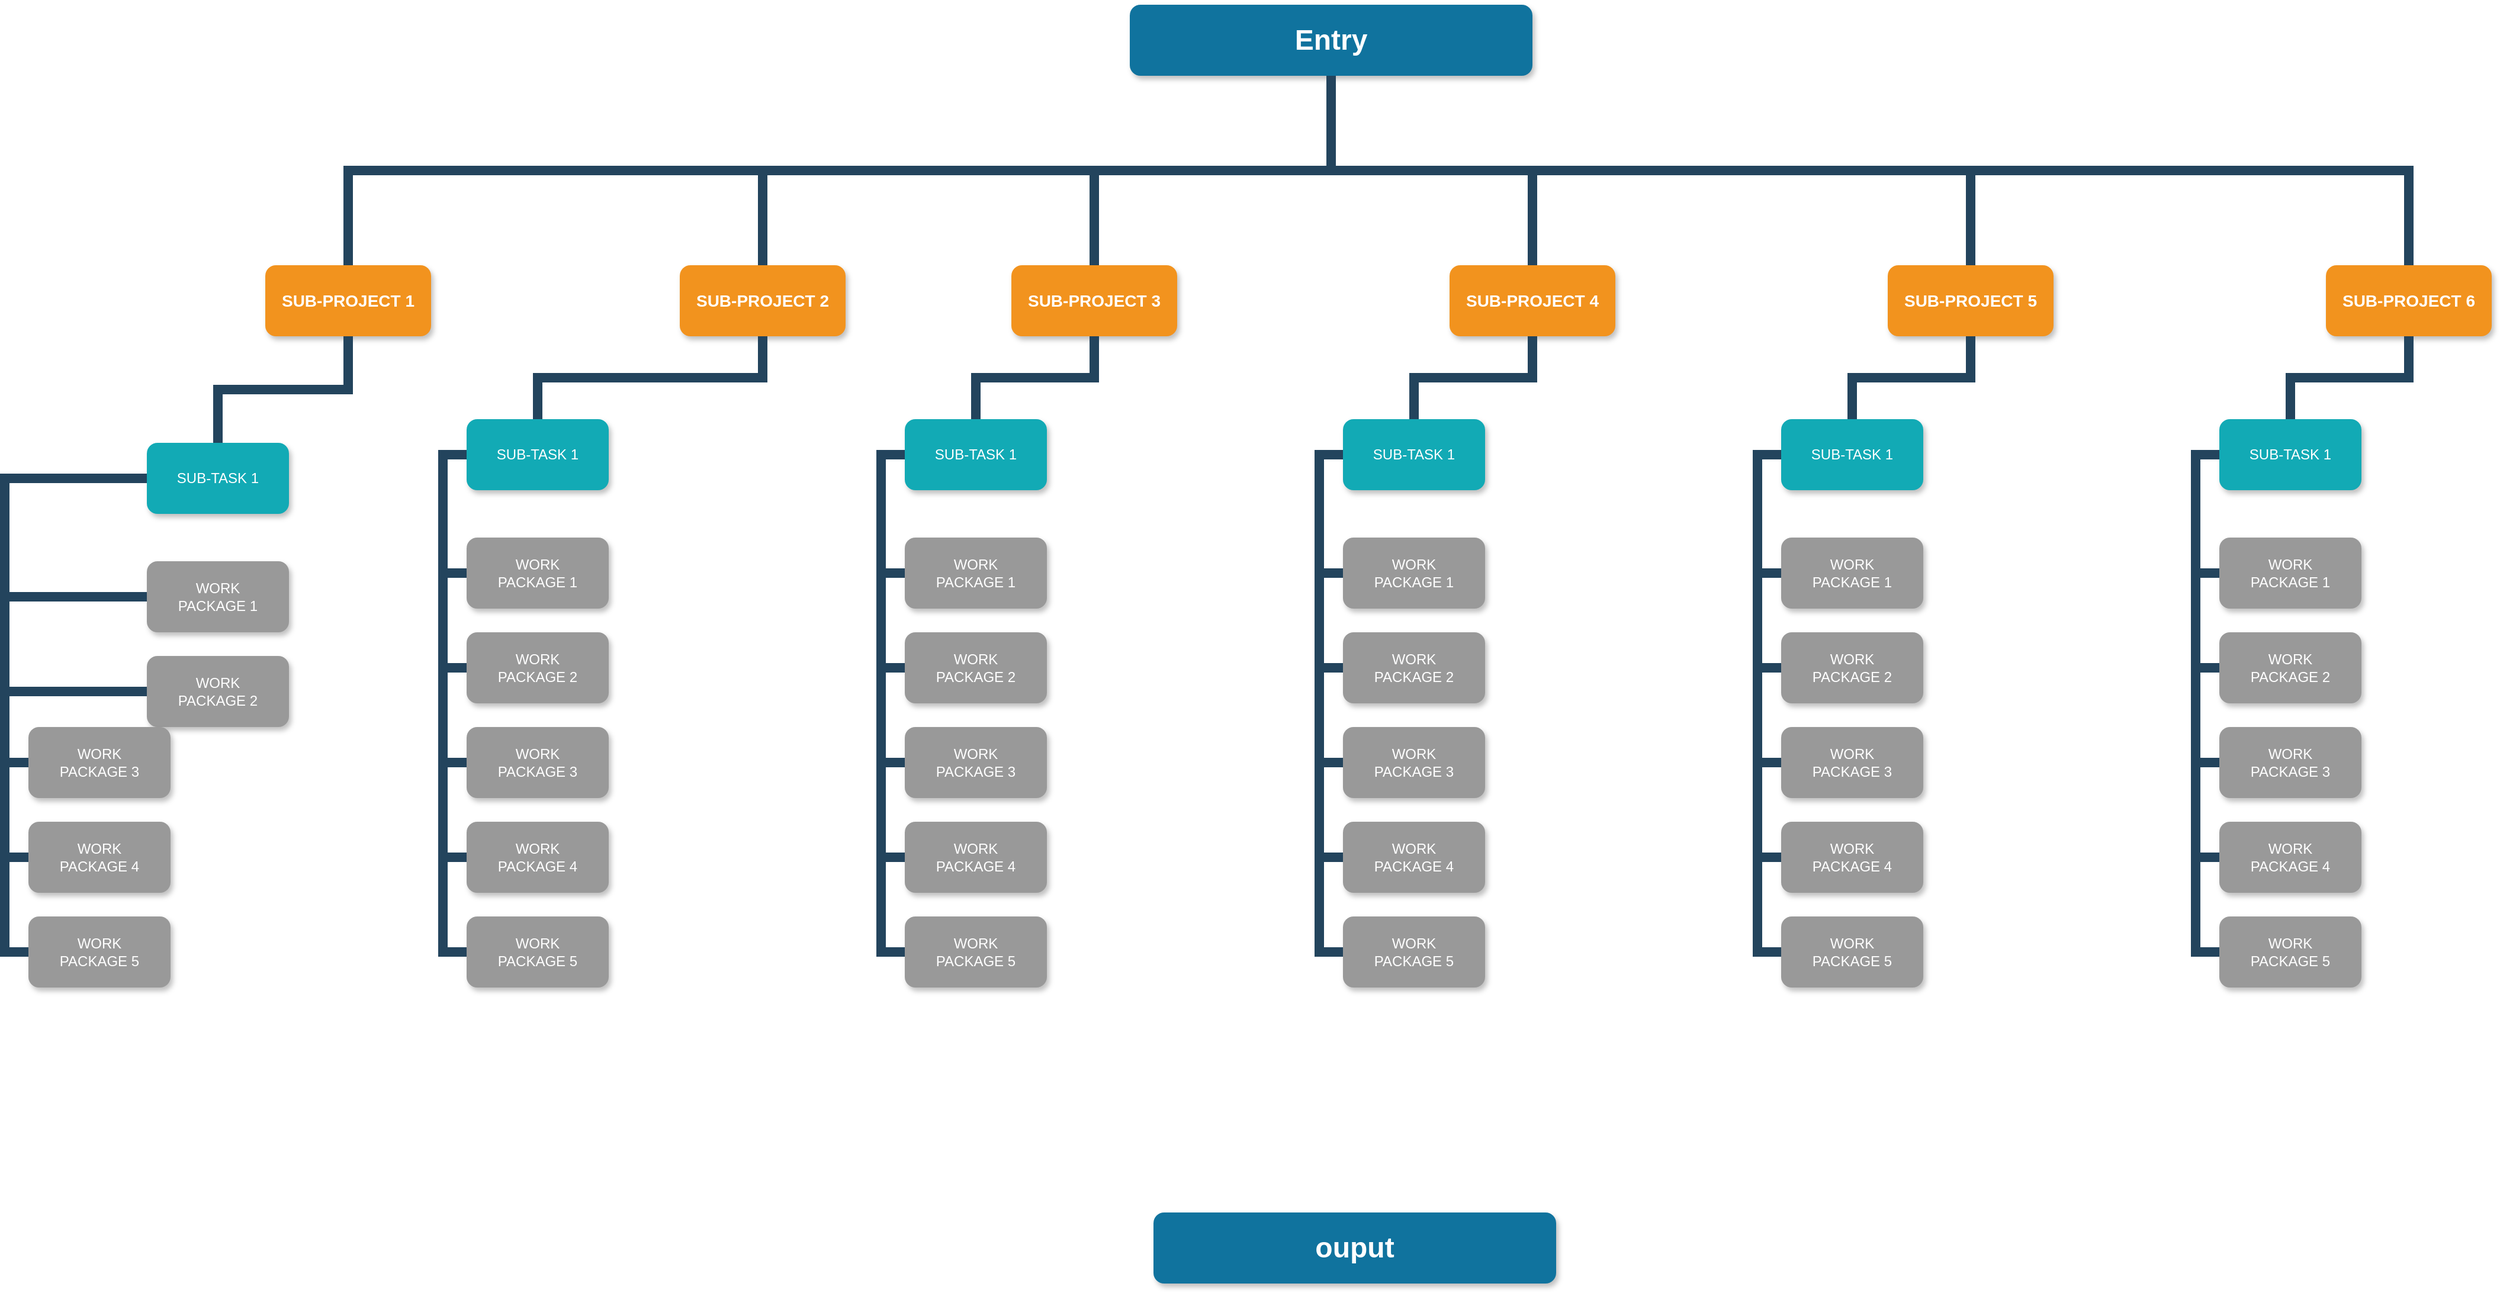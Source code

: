<mxfile version="13.1.3">
    <diagram id="6hGFLwfOUW9BJ-s0fimq" name="Page-1">
        <mxGraphModel dx="1380" dy="1648" grid="1" gridSize="10" guides="1" tooltips="1" connect="1" arrows="1" fold="1" page="0" pageScale="1" pageWidth="827" pageHeight="1169" math="0" shadow="0">
            <root>
                <mxCell id="0"/>
                <mxCell id="1" parent="0"/>
                <mxCell id="80" value="Entry" style="whiteSpace=wrap;rounded=1;shadow=1;fillColor=#10739E;strokeColor=none;fontColor=#FFFFFF;fontStyle=1;fontSize=24" vertex="1" parent="1">
                    <mxGeometry x="1280" y="-40" width="340" height="60" as="geometry"/>
                </mxCell>
                <mxCell id="81" value="SUB-PROJECT 1" style="whiteSpace=wrap;rounded=1;fillColor=#F2931E;strokeColor=none;shadow=1;fontColor=#FFFFFF;fontStyle=1;fontSize=14" vertex="1" parent="1">
                    <mxGeometry x="550" y="180.0" width="140" height="60" as="geometry"/>
                </mxCell>
                <mxCell id="82" value="SUB-PROJECT 2" style="whiteSpace=wrap;rounded=1;fillColor=#F2931E;strokeColor=none;shadow=1;fontColor=#FFFFFF;fontStyle=1;fontSize=14" vertex="1" parent="1">
                    <mxGeometry x="900" y="180.0" width="140" height="60" as="geometry"/>
                </mxCell>
                <mxCell id="83" value="SUB-PROJECT 6" style="whiteSpace=wrap;rounded=1;fillColor=#F2931E;strokeColor=none;shadow=1;fontColor=#FFFFFF;fontStyle=1;fontSize=14" vertex="1" parent="1">
                    <mxGeometry x="2290" y="180.0" width="140" height="60" as="geometry"/>
                </mxCell>
                <mxCell id="84" value="SUB-PROJECT 3" style="whiteSpace=wrap;rounded=1;fillColor=#F2931E;strokeColor=none;shadow=1;fontColor=#FFFFFF;fontStyle=1;fontSize=14" vertex="1" parent="1">
                    <mxGeometry x="1180" y="180.0" width="140" height="60" as="geometry"/>
                </mxCell>
                <mxCell id="85" value="SUB-PROJECT 4" style="whiteSpace=wrap;rounded=1;fillColor=#F2931E;strokeColor=none;shadow=1;fontColor=#FFFFFF;fontStyle=1;fontSize=14" vertex="1" parent="1">
                    <mxGeometry x="1550" y="180.0" width="140" height="60" as="geometry"/>
                </mxCell>
                <mxCell id="86" value="SUB-PROJECT 5" style="whiteSpace=wrap;rounded=1;fillColor=#F2931E;strokeColor=none;shadow=1;fontColor=#FFFFFF;fontStyle=1;fontSize=14" vertex="1" parent="1">
                    <mxGeometry x="1920" y="180.0" width="140" height="60" as="geometry"/>
                </mxCell>
                <mxCell id="87" value="SUB-TASK 1" style="whiteSpace=wrap;rounded=1;fillColor=#12AAB5;strokeColor=none;shadow=1;fontColor=#FFFFFF;" vertex="1" parent="1">
                    <mxGeometry x="450" y="330.0" width="120" height="60" as="geometry"/>
                </mxCell>
                <mxCell id="89" value="WORK&#10;PACKAGE 1" style="whiteSpace=wrap;rounded=1;fillColor=#999999;strokeColor=none;shadow=1;fontColor=#FFFFFF;fontStyle=0" vertex="1" parent="1">
                    <mxGeometry x="450.0" y="430.0" width="120" height="60" as="geometry"/>
                </mxCell>
                <mxCell id="90" value="WORK&#10;PACKAGE 2" style="whiteSpace=wrap;rounded=1;fillColor=#999999;strokeColor=none;shadow=1;fontColor=#FFFFFF;fontStyle=0" vertex="1" parent="1">
                    <mxGeometry x="450.0" y="510.0" width="120" height="60" as="geometry"/>
                </mxCell>
                <mxCell id="91" value="WORK&#10;PACKAGE 3" style="whiteSpace=wrap;rounded=1;fillColor=#999999;strokeColor=none;shadow=1;fontColor=#FFFFFF;fontStyle=0" vertex="1" parent="1">
                    <mxGeometry x="350.0" y="570.0" width="120" height="60" as="geometry"/>
                </mxCell>
                <mxCell id="92" value="WORK&#10;PACKAGE 4" style="whiteSpace=wrap;rounded=1;fillColor=#999999;strokeColor=none;shadow=1;fontColor=#FFFFFF;fontStyle=0" vertex="1" parent="1">
                    <mxGeometry x="350.0" y="650.0" width="120" height="60" as="geometry"/>
                </mxCell>
                <mxCell id="93" value="WORK&#10;PACKAGE 5" style="whiteSpace=wrap;rounded=1;fillColor=#999999;strokeColor=none;shadow=1;fontColor=#FFFFFF;fontStyle=0" vertex="1" parent="1">
                    <mxGeometry x="350.0" y="730.0" width="120" height="60" as="geometry"/>
                </mxCell>
                <mxCell id="99" value="SUB-TASK 1" style="whiteSpace=wrap;rounded=1;fillColor=#12AAB5;strokeColor=none;shadow=1;fontColor=#FFFFFF;" vertex="1" parent="1">
                    <mxGeometry x="720.0" y="310.0" width="120" height="60" as="geometry"/>
                </mxCell>
                <mxCell id="101" value="WORK&#10;PACKAGE 1" style="whiteSpace=wrap;rounded=1;fillColor=#999999;strokeColor=none;shadow=1;fontColor=#FFFFFF;fontStyle=0" vertex="1" parent="1">
                    <mxGeometry x="720.0" y="410.0" width="120" height="60" as="geometry"/>
                </mxCell>
                <mxCell id="102" value="WORK&#10;PACKAGE 2" style="whiteSpace=wrap;rounded=1;fillColor=#999999;strokeColor=none;shadow=1;fontColor=#FFFFFF;fontStyle=0" vertex="1" parent="1">
                    <mxGeometry x="720.0" y="490.0" width="120" height="60" as="geometry"/>
                </mxCell>
                <mxCell id="103" value="WORK&#10;PACKAGE 3" style="whiteSpace=wrap;rounded=1;fillColor=#999999;strokeColor=none;shadow=1;fontColor=#FFFFFF;fontStyle=0" vertex="1" parent="1">
                    <mxGeometry x="720.0" y="570.0" width="120" height="60" as="geometry"/>
                </mxCell>
                <mxCell id="104" value="WORK&#10;PACKAGE 4" style="whiteSpace=wrap;rounded=1;fillColor=#999999;strokeColor=none;shadow=1;fontColor=#FFFFFF;fontStyle=0" vertex="1" parent="1">
                    <mxGeometry x="720" y="650.0" width="120" height="60" as="geometry"/>
                </mxCell>
                <mxCell id="105" value="WORK&#10;PACKAGE 5" style="whiteSpace=wrap;rounded=1;fillColor=#999999;strokeColor=none;shadow=1;fontColor=#FFFFFF;fontStyle=0" vertex="1" parent="1">
                    <mxGeometry x="720.0" y="730.0" width="120" height="60" as="geometry"/>
                </mxCell>
                <mxCell id="111" value="" style="edgeStyle=elbowEdgeStyle;elbow=vertical;rounded=0;fontColor=#000000;endArrow=none;endFill=0;strokeWidth=8;strokeColor=#23445D;" edge="1" parent="1" source="81" target="87">
                    <mxGeometry width="100" height="100" relative="1" as="geometry">
                        <mxPoint x="300" y="300" as="sourcePoint"/>
                        <mxPoint x="400" y="200" as="targetPoint"/>
                    </mxGeometry>
                </mxCell>
                <mxCell id="113" value="" style="edgeStyle=elbowEdgeStyle;elbow=horizontal;rounded=0;fontColor=#000000;endArrow=none;endFill=0;strokeWidth=8;strokeColor=#23445D;exitX=0;exitY=0.5;exitDx=0;exitDy=0;" edge="1" parent="1" source="87" target="89">
                    <mxGeometry width="100" height="100" relative="1" as="geometry">
                        <mxPoint x="290" y="490" as="sourcePoint"/>
                        <mxPoint x="390" y="390" as="targetPoint"/>
                        <Array as="points">
                            <mxPoint x="330" y="390"/>
                        </Array>
                    </mxGeometry>
                </mxCell>
                <mxCell id="114" value="" style="edgeStyle=elbowEdgeStyle;elbow=horizontal;rounded=0;fontColor=#000000;endArrow=none;endFill=0;strokeWidth=8;strokeColor=#23445D;" edge="1" parent="1" source="87" target="90">
                    <mxGeometry width="100" height="100" relative="1" as="geometry">
                        <mxPoint x="360" y="350" as="sourcePoint"/>
                        <mxPoint x="360" y="450" as="targetPoint"/>
                        <Array as="points">
                            <mxPoint x="330" y="410"/>
                        </Array>
                    </mxGeometry>
                </mxCell>
                <mxCell id="115" value="" style="edgeStyle=elbowEdgeStyle;elbow=horizontal;rounded=0;fontColor=#000000;endArrow=none;endFill=0;strokeWidth=8;strokeColor=#23445D;" edge="1" parent="1" source="87" target="93">
                    <mxGeometry width="100" height="100" relative="1" as="geometry">
                        <mxPoint x="360" y="350" as="sourcePoint"/>
                        <mxPoint x="360" y="450" as="targetPoint"/>
                        <Array as="points">
                            <mxPoint x="330" y="550"/>
                        </Array>
                    </mxGeometry>
                </mxCell>
                <mxCell id="116" value="" style="edgeStyle=elbowEdgeStyle;elbow=horizontal;rounded=0;fontColor=#000000;endArrow=none;endFill=0;strokeWidth=8;strokeColor=#23445D;" edge="1" parent="1" source="87" target="92">
                    <mxGeometry width="100" height="100" relative="1" as="geometry">
                        <mxPoint x="380" y="370" as="sourcePoint"/>
                        <mxPoint x="380" y="470" as="targetPoint"/>
                        <Array as="points">
                            <mxPoint x="330" y="420"/>
                        </Array>
                    </mxGeometry>
                </mxCell>
                <mxCell id="117" value="" style="edgeStyle=elbowEdgeStyle;elbow=horizontal;rounded=0;fontColor=#000000;endArrow=none;endFill=0;strokeWidth=8;strokeColor=#23445D;" edge="1" parent="1" source="87" target="91">
                    <mxGeometry width="100" height="100" relative="1" as="geometry">
                        <mxPoint x="390" y="380" as="sourcePoint"/>
                        <mxPoint x="390" y="480" as="targetPoint"/>
                        <Array as="points">
                            <mxPoint x="330" y="460"/>
                            <mxPoint x="330" y="440"/>
                        </Array>
                    </mxGeometry>
                </mxCell>
                <mxCell id="123" value="" style="edgeStyle=elbowEdgeStyle;elbow=vertical;rounded=0;fontColor=#000000;endArrow=none;endFill=0;strokeWidth=8;strokeColor=#23445D;" edge="1" parent="1" source="82" target="99">
                    <mxGeometry width="100" height="100" relative="1" as="geometry">
                        <mxPoint x="520" y="250.0" as="sourcePoint"/>
                        <mxPoint x="420" y="320" as="targetPoint"/>
                    </mxGeometry>
                </mxCell>
                <mxCell id="125" value="" style="edgeStyle=elbowEdgeStyle;elbow=horizontal;rounded=0;fontColor=#000000;endArrow=none;endFill=0;strokeWidth=8;strokeColor=#23445D;" edge="1" parent="1" source="99" target="101">
                    <mxGeometry width="100" height="100" relative="1" as="geometry">
                        <mxPoint x="700" y="340.0" as="sourcePoint"/>
                        <mxPoint x="710.0" y="440" as="targetPoint"/>
                        <Array as="points">
                            <mxPoint x="700" y="390"/>
                        </Array>
                    </mxGeometry>
                </mxCell>
                <mxCell id="126" value="" style="edgeStyle=elbowEdgeStyle;elbow=horizontal;rounded=0;fontColor=#000000;endArrow=none;endFill=0;strokeWidth=8;strokeColor=#23445D;" edge="1" parent="1" source="99" target="102">
                    <mxGeometry width="100" height="100" relative="1" as="geometry">
                        <mxPoint x="710" y="340" as="sourcePoint"/>
                        <mxPoint x="710.0" y="520" as="targetPoint"/>
                        <Array as="points">
                            <mxPoint x="700" y="430"/>
                        </Array>
                    </mxGeometry>
                </mxCell>
                <mxCell id="127" value="" style="edgeStyle=elbowEdgeStyle;elbow=horizontal;rounded=0;fontColor=#000000;endArrow=none;endFill=0;strokeWidth=8;strokeColor=#23445D;" edge="1" parent="1" source="99" target="105">
                    <mxGeometry width="100" height="100" relative="1" as="geometry">
                        <mxPoint x="710" y="340" as="sourcePoint"/>
                        <mxPoint x="710" y="760" as="targetPoint"/>
                        <Array as="points">
                            <mxPoint x="700" y="560"/>
                        </Array>
                    </mxGeometry>
                </mxCell>
                <mxCell id="128" value="" style="edgeStyle=elbowEdgeStyle;elbow=horizontal;rounded=0;fontColor=#000000;endArrow=none;endFill=0;strokeWidth=8;strokeColor=#23445D;" edge="1" parent="1" source="99" target="104">
                    <mxGeometry width="100" height="100" relative="1" as="geometry">
                        <mxPoint x="710" y="340" as="sourcePoint"/>
                        <mxPoint x="710" y="680" as="targetPoint"/>
                        <Array as="points">
                            <mxPoint x="700" y="510"/>
                        </Array>
                    </mxGeometry>
                </mxCell>
                <mxCell id="129" value="" style="edgeStyle=elbowEdgeStyle;elbow=horizontal;rounded=0;fontColor=#000000;endArrow=none;endFill=0;strokeWidth=8;strokeColor=#23445D;" edge="1" parent="1" source="99" target="103">
                    <mxGeometry width="100" height="100" relative="1" as="geometry">
                        <mxPoint x="710" y="340" as="sourcePoint"/>
                        <mxPoint x="710.0" y="600" as="targetPoint"/>
                        <Array as="points">
                            <mxPoint x="700" y="480"/>
                        </Array>
                    </mxGeometry>
                </mxCell>
                <mxCell id="135" value="SUB-TASK 1" style="whiteSpace=wrap;rounded=1;fillColor=#12AAB5;strokeColor=none;shadow=1;fontColor=#FFFFFF;" vertex="1" parent="1">
                    <mxGeometry x="1090.0" y="310.0" width="120" height="60" as="geometry"/>
                </mxCell>
                <mxCell id="137" value="WORK&#10;PACKAGE 1" style="whiteSpace=wrap;rounded=1;fillColor=#999999;strokeColor=none;shadow=1;fontColor=#FFFFFF;fontStyle=0" vertex="1" parent="1">
                    <mxGeometry x="1090.0" y="410.0" width="120" height="60" as="geometry"/>
                </mxCell>
                <mxCell id="138" value="WORK&#10;PACKAGE 2" style="whiteSpace=wrap;rounded=1;fillColor=#999999;strokeColor=none;shadow=1;fontColor=#FFFFFF;fontStyle=0" vertex="1" parent="1">
                    <mxGeometry x="1090" y="490.0" width="120" height="60" as="geometry"/>
                </mxCell>
                <mxCell id="139" value="WORK&#10;PACKAGE 3" style="whiteSpace=wrap;rounded=1;fillColor=#999999;strokeColor=none;shadow=1;fontColor=#FFFFFF;fontStyle=0" vertex="1" parent="1">
                    <mxGeometry x="1090.0" y="570.0" width="120" height="60" as="geometry"/>
                </mxCell>
                <mxCell id="140" value="WORK&#10;PACKAGE 4" style="whiteSpace=wrap;rounded=1;fillColor=#999999;strokeColor=none;shadow=1;fontColor=#FFFFFF;fontStyle=0" vertex="1" parent="1">
                    <mxGeometry x="1090" y="650.0" width="120" height="60" as="geometry"/>
                </mxCell>
                <mxCell id="141" value="WORK&#10;PACKAGE 5" style="whiteSpace=wrap;rounded=1;fillColor=#999999;strokeColor=none;shadow=1;fontColor=#FFFFFF;fontStyle=0" vertex="1" parent="1">
                    <mxGeometry x="1090" y="730.0" width="120" height="60" as="geometry"/>
                </mxCell>
                <mxCell id="147" value="" style="edgeStyle=elbowEdgeStyle;elbow=horizontal;rounded=0;fontColor=#000000;endArrow=none;endFill=0;strokeWidth=8;strokeColor=#23445D;" edge="1" parent="1" source="135" target="137">
                    <mxGeometry width="100" height="100" relative="1" as="geometry">
                        <mxPoint x="1070" y="340.0" as="sourcePoint"/>
                        <mxPoint x="1080.0" y="440" as="targetPoint"/>
                        <Array as="points">
                            <mxPoint x="1070" y="390"/>
                        </Array>
                    </mxGeometry>
                </mxCell>
                <mxCell id="148" value="" style="edgeStyle=elbowEdgeStyle;elbow=horizontal;rounded=0;fontColor=#000000;endArrow=none;endFill=0;strokeWidth=8;strokeColor=#23445D;" edge="1" parent="1" source="135" target="138">
                    <mxGeometry width="100" height="100" relative="1" as="geometry">
                        <mxPoint x="1080" y="340" as="sourcePoint"/>
                        <mxPoint x="1080.0" y="520" as="targetPoint"/>
                        <Array as="points">
                            <mxPoint x="1070" y="430"/>
                        </Array>
                    </mxGeometry>
                </mxCell>
                <mxCell id="149" value="" style="edgeStyle=elbowEdgeStyle;elbow=horizontal;rounded=0;fontColor=#000000;endArrow=none;endFill=0;strokeWidth=8;strokeColor=#23445D;" edge="1" parent="1" source="135" target="141">
                    <mxGeometry width="100" height="100" relative="1" as="geometry">
                        <mxPoint x="1080" y="340" as="sourcePoint"/>
                        <mxPoint x="1080" y="760" as="targetPoint"/>
                        <Array as="points">
                            <mxPoint x="1070" y="560"/>
                        </Array>
                    </mxGeometry>
                </mxCell>
                <mxCell id="150" value="" style="edgeStyle=elbowEdgeStyle;elbow=horizontal;rounded=0;fontColor=#000000;endArrow=none;endFill=0;strokeWidth=8;strokeColor=#23445D;" edge="1" parent="1" source="135" target="140">
                    <mxGeometry width="100" height="100" relative="1" as="geometry">
                        <mxPoint x="1080" y="340" as="sourcePoint"/>
                        <mxPoint x="1080" y="680" as="targetPoint"/>
                        <Array as="points">
                            <mxPoint x="1070" y="510"/>
                        </Array>
                    </mxGeometry>
                </mxCell>
                <mxCell id="151" value="" style="edgeStyle=elbowEdgeStyle;elbow=horizontal;rounded=0;fontColor=#000000;endArrow=none;endFill=0;strokeWidth=8;strokeColor=#23445D;" edge="1" parent="1" source="135" target="139">
                    <mxGeometry width="100" height="100" relative="1" as="geometry">
                        <mxPoint x="1080" y="340" as="sourcePoint"/>
                        <mxPoint x="1080.0" y="600" as="targetPoint"/>
                        <Array as="points">
                            <mxPoint x="1070" y="480"/>
                        </Array>
                    </mxGeometry>
                </mxCell>
                <mxCell id="157" value="SUB-TASK 1" style="whiteSpace=wrap;rounded=1;fillColor=#12AAB5;strokeColor=none;shadow=1;fontColor=#FFFFFF;" vertex="1" parent="1">
                    <mxGeometry x="1460.0" y="310.0" width="120" height="60" as="geometry"/>
                </mxCell>
                <mxCell id="159" value="WORK&#10;PACKAGE 1" style="whiteSpace=wrap;rounded=1;fillColor=#999999;strokeColor=none;shadow=1;fontColor=#FFFFFF;fontStyle=0" vertex="1" parent="1">
                    <mxGeometry x="1460.0" y="410.0" width="120" height="60" as="geometry"/>
                </mxCell>
                <mxCell id="160" value="WORK&#10;PACKAGE 2" style="whiteSpace=wrap;rounded=1;fillColor=#999999;strokeColor=none;shadow=1;fontColor=#FFFFFF;fontStyle=0" vertex="1" parent="1">
                    <mxGeometry x="1460" y="490.0" width="120" height="60" as="geometry"/>
                </mxCell>
                <mxCell id="161" value="WORK&#10;PACKAGE 3" style="whiteSpace=wrap;rounded=1;fillColor=#999999;strokeColor=none;shadow=1;fontColor=#FFFFFF;fontStyle=0" vertex="1" parent="1">
                    <mxGeometry x="1460.0" y="570.0" width="120" height="60" as="geometry"/>
                </mxCell>
                <mxCell id="162" value="WORK&#10;PACKAGE 4" style="whiteSpace=wrap;rounded=1;fillColor=#999999;strokeColor=none;shadow=1;fontColor=#FFFFFF;fontStyle=0" vertex="1" parent="1">
                    <mxGeometry x="1460" y="650.0" width="120" height="60" as="geometry"/>
                </mxCell>
                <mxCell id="163" value="WORK&#10;PACKAGE 5" style="whiteSpace=wrap;rounded=1;fillColor=#999999;strokeColor=none;shadow=1;fontColor=#FFFFFF;fontStyle=0" vertex="1" parent="1">
                    <mxGeometry x="1460" y="730.0" width="120" height="60" as="geometry"/>
                </mxCell>
                <mxCell id="169" value="" style="edgeStyle=elbowEdgeStyle;elbow=horizontal;rounded=0;fontColor=#000000;endArrow=none;endFill=0;strokeWidth=8;strokeColor=#23445D;" edge="1" parent="1" source="157" target="159">
                    <mxGeometry width="100" height="100" relative="1" as="geometry">
                        <mxPoint x="1440" y="340.0" as="sourcePoint"/>
                        <mxPoint x="1450.0" y="440.0" as="targetPoint"/>
                        <Array as="points">
                            <mxPoint x="1440" y="390.0"/>
                        </Array>
                    </mxGeometry>
                </mxCell>
                <mxCell id="170" value="" style="edgeStyle=elbowEdgeStyle;elbow=horizontal;rounded=0;fontColor=#000000;endArrow=none;endFill=0;strokeWidth=8;strokeColor=#23445D;" edge="1" parent="1" source="157" target="160">
                    <mxGeometry width="100" height="100" relative="1" as="geometry">
                        <mxPoint x="1450" y="340.0" as="sourcePoint"/>
                        <mxPoint x="1450.0" y="520.0" as="targetPoint"/>
                        <Array as="points">
                            <mxPoint x="1440" y="430.0"/>
                        </Array>
                    </mxGeometry>
                </mxCell>
                <mxCell id="171" value="" style="edgeStyle=elbowEdgeStyle;elbow=horizontal;rounded=0;fontColor=#000000;endArrow=none;endFill=0;strokeWidth=8;strokeColor=#23445D;" edge="1" parent="1" source="157" target="163">
                    <mxGeometry width="100" height="100" relative="1" as="geometry">
                        <mxPoint x="1450" y="340.0" as="sourcePoint"/>
                        <mxPoint x="1450" y="760.0" as="targetPoint"/>
                        <Array as="points">
                            <mxPoint x="1440" y="560.0"/>
                        </Array>
                    </mxGeometry>
                </mxCell>
                <mxCell id="172" value="" style="edgeStyle=elbowEdgeStyle;elbow=horizontal;rounded=0;fontColor=#000000;endArrow=none;endFill=0;strokeWidth=8;strokeColor=#23445D;" edge="1" parent="1" source="157" target="162">
                    <mxGeometry width="100" height="100" relative="1" as="geometry">
                        <mxPoint x="1450" y="340.0" as="sourcePoint"/>
                        <mxPoint x="1450" y="680.0" as="targetPoint"/>
                        <Array as="points">
                            <mxPoint x="1440" y="510.0"/>
                        </Array>
                    </mxGeometry>
                </mxCell>
                <mxCell id="173" value="" style="edgeStyle=elbowEdgeStyle;elbow=horizontal;rounded=0;fontColor=#000000;endArrow=none;endFill=0;strokeWidth=8;strokeColor=#23445D;" edge="1" parent="1" source="157" target="161">
                    <mxGeometry width="100" height="100" relative="1" as="geometry">
                        <mxPoint x="1450" y="340.0" as="sourcePoint"/>
                        <mxPoint x="1450.0" y="600.0" as="targetPoint"/>
                        <Array as="points">
                            <mxPoint x="1440" y="480.0"/>
                        </Array>
                    </mxGeometry>
                </mxCell>
                <mxCell id="179" value="SUB-TASK 1" style="whiteSpace=wrap;rounded=1;fillColor=#12AAB5;strokeColor=none;shadow=1;fontColor=#FFFFFF;" vertex="1" parent="1">
                    <mxGeometry x="1830.0" y="310.0" width="120" height="60" as="geometry"/>
                </mxCell>
                <mxCell id="181" value="WORK&#10;PACKAGE 1" style="whiteSpace=wrap;rounded=1;fillColor=#999999;strokeColor=none;shadow=1;fontColor=#FFFFFF;fontStyle=0" vertex="1" parent="1">
                    <mxGeometry x="1830.0" y="410.0" width="120" height="60" as="geometry"/>
                </mxCell>
                <mxCell id="182" value="WORK&#10;PACKAGE 2" style="whiteSpace=wrap;rounded=1;fillColor=#999999;strokeColor=none;shadow=1;fontColor=#FFFFFF;fontStyle=0" vertex="1" parent="1">
                    <mxGeometry x="1830" y="490.0" width="120" height="60" as="geometry"/>
                </mxCell>
                <mxCell id="183" value="WORK&#10;PACKAGE 3" style="whiteSpace=wrap;rounded=1;fillColor=#999999;strokeColor=none;shadow=1;fontColor=#FFFFFF;fontStyle=0" vertex="1" parent="1">
                    <mxGeometry x="1830.0" y="570.0" width="120" height="60" as="geometry"/>
                </mxCell>
                <mxCell id="184" value="WORK&#10;PACKAGE 4" style="whiteSpace=wrap;rounded=1;fillColor=#999999;strokeColor=none;shadow=1;fontColor=#FFFFFF;fontStyle=0" vertex="1" parent="1">
                    <mxGeometry x="1830" y="650.0" width="120" height="60" as="geometry"/>
                </mxCell>
                <mxCell id="185" value="WORK&#10;PACKAGE 5" style="whiteSpace=wrap;rounded=1;fillColor=#999999;strokeColor=none;shadow=1;fontColor=#FFFFFF;fontStyle=0" vertex="1" parent="1">
                    <mxGeometry x="1830" y="730.0" width="120" height="60" as="geometry"/>
                </mxCell>
                <mxCell id="191" value="" style="edgeStyle=elbowEdgeStyle;elbow=horizontal;rounded=0;fontColor=#000000;endArrow=none;endFill=0;strokeWidth=8;strokeColor=#23445D;" edge="1" parent="1" source="179" target="181">
                    <mxGeometry width="100" height="100" relative="1" as="geometry">
                        <mxPoint x="1810" y="340.0" as="sourcePoint"/>
                        <mxPoint x="1820.0" y="440.0" as="targetPoint"/>
                        <Array as="points">
                            <mxPoint x="1810" y="390.0"/>
                        </Array>
                    </mxGeometry>
                </mxCell>
                <mxCell id="192" value="" style="edgeStyle=elbowEdgeStyle;elbow=horizontal;rounded=0;fontColor=#000000;endArrow=none;endFill=0;strokeWidth=8;strokeColor=#23445D;" edge="1" parent="1" source="179" target="182">
                    <mxGeometry width="100" height="100" relative="1" as="geometry">
                        <mxPoint x="1820" y="340.0" as="sourcePoint"/>
                        <mxPoint x="1820.0" y="520.0" as="targetPoint"/>
                        <Array as="points">
                            <mxPoint x="1810" y="430.0"/>
                        </Array>
                    </mxGeometry>
                </mxCell>
                <mxCell id="193" value="" style="edgeStyle=elbowEdgeStyle;elbow=horizontal;rounded=0;fontColor=#000000;endArrow=none;endFill=0;strokeWidth=8;strokeColor=#23445D;" edge="1" parent="1" source="179" target="185">
                    <mxGeometry width="100" height="100" relative="1" as="geometry">
                        <mxPoint x="1820" y="340.0" as="sourcePoint"/>
                        <mxPoint x="1820" y="760.0" as="targetPoint"/>
                        <Array as="points">
                            <mxPoint x="1810" y="560.0"/>
                        </Array>
                    </mxGeometry>
                </mxCell>
                <mxCell id="194" value="" style="edgeStyle=elbowEdgeStyle;elbow=horizontal;rounded=0;fontColor=#000000;endArrow=none;endFill=0;strokeWidth=8;strokeColor=#23445D;" edge="1" parent="1" source="179" target="184">
                    <mxGeometry width="100" height="100" relative="1" as="geometry">
                        <mxPoint x="1820" y="340.0" as="sourcePoint"/>
                        <mxPoint x="1820" y="680.0" as="targetPoint"/>
                        <Array as="points">
                            <mxPoint x="1810" y="510.0"/>
                        </Array>
                    </mxGeometry>
                </mxCell>
                <mxCell id="195" value="" style="edgeStyle=elbowEdgeStyle;elbow=horizontal;rounded=0;fontColor=#000000;endArrow=none;endFill=0;strokeWidth=8;strokeColor=#23445D;" edge="1" parent="1" source="179" target="183">
                    <mxGeometry width="100" height="100" relative="1" as="geometry">
                        <mxPoint x="1820" y="340.0" as="sourcePoint"/>
                        <mxPoint x="1820.0" y="600.0" as="targetPoint"/>
                        <Array as="points">
                            <mxPoint x="1810" y="480.0"/>
                        </Array>
                    </mxGeometry>
                </mxCell>
                <mxCell id="201" value="SUB-TASK 1" style="whiteSpace=wrap;rounded=1;fillColor=#12AAB5;strokeColor=none;shadow=1;fontColor=#FFFFFF;" vertex="1" parent="1">
                    <mxGeometry x="2200" y="310.0" width="120" height="60" as="geometry"/>
                </mxCell>
                <mxCell id="203" value="WORK&#10;PACKAGE 1" style="whiteSpace=wrap;rounded=1;fillColor=#999999;strokeColor=none;shadow=1;fontColor=#FFFFFF;fontStyle=0" vertex="1" parent="1">
                    <mxGeometry x="2200" y="410.0" width="120" height="60" as="geometry"/>
                </mxCell>
                <mxCell id="204" value="WORK&#10;PACKAGE 2" style="whiteSpace=wrap;rounded=1;fillColor=#999999;strokeColor=none;shadow=1;fontColor=#FFFFFF;fontStyle=0" vertex="1" parent="1">
                    <mxGeometry x="2200" y="490.0" width="120" height="60" as="geometry"/>
                </mxCell>
                <mxCell id="205" value="WORK&#10;PACKAGE 3" style="whiteSpace=wrap;rounded=1;fillColor=#999999;strokeColor=none;shadow=1;fontColor=#FFFFFF;fontStyle=0" vertex="1" parent="1">
                    <mxGeometry x="2200" y="570.0" width="120" height="60" as="geometry"/>
                </mxCell>
                <mxCell id="206" value="WORK&#10;PACKAGE 4" style="whiteSpace=wrap;rounded=1;fillColor=#999999;strokeColor=none;shadow=1;fontColor=#FFFFFF;fontStyle=0" vertex="1" parent="1">
                    <mxGeometry x="2200" y="650.0" width="120" height="60" as="geometry"/>
                </mxCell>
                <mxCell id="207" value="WORK&#10;PACKAGE 5" style="whiteSpace=wrap;rounded=1;fillColor=#999999;strokeColor=none;shadow=1;fontColor=#FFFFFF;fontStyle=0" vertex="1" parent="1">
                    <mxGeometry x="2200" y="730.0" width="120" height="60" as="geometry"/>
                </mxCell>
                <mxCell id="213" value="" style="edgeStyle=elbowEdgeStyle;elbow=horizontal;rounded=0;fontColor=#000000;endArrow=none;endFill=0;strokeWidth=8;strokeColor=#23445D;" edge="1" parent="1" source="201" target="203">
                    <mxGeometry width="100" height="100" relative="1" as="geometry">
                        <mxPoint x="2180" y="340.0" as="sourcePoint"/>
                        <mxPoint x="2190.0" y="440.0" as="targetPoint"/>
                        <Array as="points">
                            <mxPoint x="2180" y="390.0"/>
                        </Array>
                    </mxGeometry>
                </mxCell>
                <mxCell id="214" value="" style="edgeStyle=elbowEdgeStyle;elbow=horizontal;rounded=0;fontColor=#000000;endArrow=none;endFill=0;strokeWidth=8;strokeColor=#23445D;" edge="1" parent="1" source="201" target="204">
                    <mxGeometry width="100" height="100" relative="1" as="geometry">
                        <mxPoint x="2190" y="340.0" as="sourcePoint"/>
                        <mxPoint x="2190" y="520.0" as="targetPoint"/>
                        <Array as="points">
                            <mxPoint x="2180" y="430.0"/>
                        </Array>
                    </mxGeometry>
                </mxCell>
                <mxCell id="215" value="" style="edgeStyle=elbowEdgeStyle;elbow=horizontal;rounded=0;fontColor=#000000;endArrow=none;endFill=0;strokeWidth=8;strokeColor=#23445D;" edge="1" parent="1" source="201" target="207">
                    <mxGeometry width="100" height="100" relative="1" as="geometry">
                        <mxPoint x="2190" y="340.0" as="sourcePoint"/>
                        <mxPoint x="2190" y="760.0" as="targetPoint"/>
                        <Array as="points">
                            <mxPoint x="2180" y="560.0"/>
                        </Array>
                    </mxGeometry>
                </mxCell>
                <mxCell id="216" value="" style="edgeStyle=elbowEdgeStyle;elbow=horizontal;rounded=0;fontColor=#000000;endArrow=none;endFill=0;strokeWidth=8;strokeColor=#23445D;" edge="1" parent="1" source="201" target="206">
                    <mxGeometry width="100" height="100" relative="1" as="geometry">
                        <mxPoint x="2190" y="340.0" as="sourcePoint"/>
                        <mxPoint x="2190" y="680.0" as="targetPoint"/>
                        <Array as="points">
                            <mxPoint x="2180" y="510.0"/>
                        </Array>
                    </mxGeometry>
                </mxCell>
                <mxCell id="217" value="" style="edgeStyle=elbowEdgeStyle;elbow=horizontal;rounded=0;fontColor=#000000;endArrow=none;endFill=0;strokeWidth=8;strokeColor=#23445D;" edge="1" parent="1" source="201" target="205">
                    <mxGeometry width="100" height="100" relative="1" as="geometry">
                        <mxPoint x="2190" y="340.0" as="sourcePoint"/>
                        <mxPoint x="2190" y="600.0" as="targetPoint"/>
                        <Array as="points">
                            <mxPoint x="2180" y="480.0"/>
                        </Array>
                    </mxGeometry>
                </mxCell>
                <mxCell id="223" value="" style="edgeStyle=elbowEdgeStyle;elbow=vertical;rounded=0;fontColor=#000000;endArrow=none;endFill=0;strokeWidth=8;strokeColor=#23445D;" edge="1" parent="1" source="84" target="135">
                    <mxGeometry width="100" height="100" relative="1" as="geometry">
                        <mxPoint x="1060" y="280" as="sourcePoint"/>
                        <mxPoint x="1160" y="180" as="targetPoint"/>
                    </mxGeometry>
                </mxCell>
                <mxCell id="225" value="" style="edgeStyle=elbowEdgeStyle;elbow=vertical;rounded=0;fontColor=#000000;endArrow=none;endFill=0;strokeWidth=8;strokeColor=#23445D;" edge="1" parent="1" source="85" target="157">
                    <mxGeometry width="100" height="100" relative="1" as="geometry">
                        <mxPoint x="1620" y="310" as="sourcePoint"/>
                        <mxPoint x="1520" y="200" as="targetPoint"/>
                    </mxGeometry>
                </mxCell>
                <mxCell id="227" value="" style="edgeStyle=elbowEdgeStyle;elbow=vertical;rounded=0;fontColor=#000000;endArrow=none;endFill=0;strokeWidth=8;strokeColor=#23445D;" edge="1" parent="1" source="86" target="179">
                    <mxGeometry width="100" height="100" relative="1" as="geometry">
                        <mxPoint x="1830" y="300" as="sourcePoint"/>
                        <mxPoint x="1930" y="200" as="targetPoint"/>
                    </mxGeometry>
                </mxCell>
                <mxCell id="229" value="" style="edgeStyle=elbowEdgeStyle;elbow=vertical;rounded=0;fontColor=#000000;endArrow=none;endFill=0;strokeWidth=8;strokeColor=#23445D;" edge="1" parent="1" source="83" target="201">
                    <mxGeometry width="100" height="100" relative="1" as="geometry">
                        <mxPoint x="2180" y="300" as="sourcePoint"/>
                        <mxPoint x="2280" y="200" as="targetPoint"/>
                    </mxGeometry>
                </mxCell>
                <mxCell id="231" value="" style="edgeStyle=elbowEdgeStyle;elbow=vertical;rounded=0;fontColor=#000000;endArrow=none;endFill=0;strokeWidth=8;strokeColor=#23445D;" edge="1" parent="1" source="80" target="81">
                    <mxGeometry width="100" height="100" relative="1" as="geometry">
                        <mxPoint x="820" y="150" as="sourcePoint"/>
                        <mxPoint x="920" y="50" as="targetPoint"/>
                    </mxGeometry>
                </mxCell>
                <mxCell id="232" value="" style="edgeStyle=elbowEdgeStyle;elbow=vertical;rounded=0;fontColor=#000000;endArrow=none;endFill=0;strokeWidth=8;strokeColor=#23445D;" edge="1" parent="1" source="80" target="82">
                    <mxGeometry width="100" height="100" relative="1" as="geometry">
                        <mxPoint x="830" y="160" as="sourcePoint"/>
                        <mxPoint x="930" y="60" as="targetPoint"/>
                    </mxGeometry>
                </mxCell>
                <mxCell id="233" value="" style="edgeStyle=elbowEdgeStyle;elbow=vertical;rounded=0;fontColor=#000000;endArrow=none;endFill=0;strokeWidth=8;strokeColor=#23445D;" edge="1" parent="1" source="80" target="84">
                    <mxGeometry width="100" height="100" relative="1" as="geometry">
                        <mxPoint x="840" y="170" as="sourcePoint"/>
                        <mxPoint x="940" y="70" as="targetPoint"/>
                    </mxGeometry>
                </mxCell>
                <mxCell id="234" value="" style="edgeStyle=elbowEdgeStyle;elbow=vertical;rounded=0;fontColor=#000000;endArrow=none;endFill=0;strokeWidth=8;strokeColor=#23445D;" edge="1" parent="1" source="80" target="85">
                    <mxGeometry width="100" height="100" relative="1" as="geometry">
                        <mxPoint x="850" y="180" as="sourcePoint"/>
                        <mxPoint x="950" y="80" as="targetPoint"/>
                    </mxGeometry>
                </mxCell>
                <mxCell id="235" value="" style="edgeStyle=elbowEdgeStyle;elbow=vertical;rounded=0;fontColor=#000000;endArrow=none;endFill=0;strokeWidth=8;strokeColor=#23445D;" edge="1" parent="1" source="80" target="86">
                    <mxGeometry width="100" height="100" relative="1" as="geometry">
                        <mxPoint x="860" y="190" as="sourcePoint"/>
                        <mxPoint x="960" y="90" as="targetPoint"/>
                    </mxGeometry>
                </mxCell>
                <mxCell id="236" value="" style="edgeStyle=elbowEdgeStyle;elbow=vertical;rounded=0;fontColor=#000000;endArrow=none;endFill=0;strokeWidth=8;strokeColor=#23445D;" edge="1" parent="1" source="80" target="83">
                    <mxGeometry width="100" height="100" relative="1" as="geometry">
                        <mxPoint x="870" y="200" as="sourcePoint"/>
                        <mxPoint x="970" y="100" as="targetPoint"/>
                    </mxGeometry>
                </mxCell>
                <mxCell id="237" value="ouput" style="whiteSpace=wrap;rounded=1;shadow=1;fillColor=#10739E;strokeColor=none;fontColor=#FFFFFF;fontStyle=1;fontSize=24" vertex="1" parent="1">
                    <mxGeometry x="1300" y="980" width="340" height="60" as="geometry"/>
                </mxCell>
            </root>
        </mxGraphModel>
    </diagram>
</mxfile>